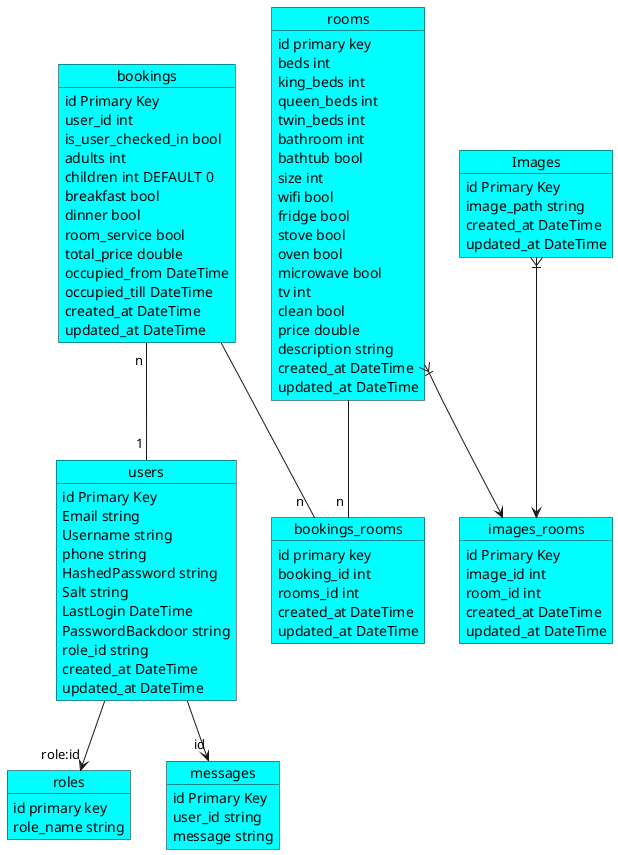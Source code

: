 ﻿@startuml
'https://plantuml.com/sequence-diagram

skinparam class{
    BackgroundColor LightGreen
}

skinparam object{
    BackgroundColor Cyan
}

skinparam json{
    BackgroundColor LightGreen
}

object roles {
	id primary key
	role_name string
}

object messages {
	id Primary Key
	user_id string
	message string
}

object users {
	id Primary Key
	Email string
	Username string
	phone string
	HashedPassword string
	Salt string
	LastLogin DateTime
	PasswordBackdoor string
	role_id string
	created_at DateTime
	updated_at DateTime
}

object bookings {
	id Primary Key
	user_id int
	is_user_checked_in bool
	adults int
	children int DEFAULT 0
	breakfast bool
	dinner bool
	room_service bool
	total_price double
	occupied_from DateTime
	occupied_till DateTime
	created_at DateTime
	updated_at DateTime
}

object rooms {
	id primary key
	beds int
	king_beds int
	queen_beds int
	twin_beds int
	bathroom int
	bathtub bool
	size int
	wifi bool
	fridge bool
	stove bool
	oven bool
	microwave bool
	tv int
	clean bool
	price double
	description string
	created_at DateTime
	updated_at DateTime
}

'One-to-Many'
object bookings_rooms {
	id primary key
	booking_id int
	rooms_id int
	created_at DateTime
	updated_at DateTime
}

object Images {
	id Primary Key
	image_path string
	created_at DateTime
	updated_at DateTime
}

'Many-to-Many'
object images_rooms{
	id Primary Key
	image_id int
	room_id int
	created_at DateTime
	updated_at DateTime
}

users --> "role:id" roles
users --> "id" messages
rooms -- "n " bookings_rooms
bookings -- "n  " bookings_rooms
bookings "n " -- "1 " users
Images }|--> images_rooms
rooms }|-->  images_rooms
@enduml